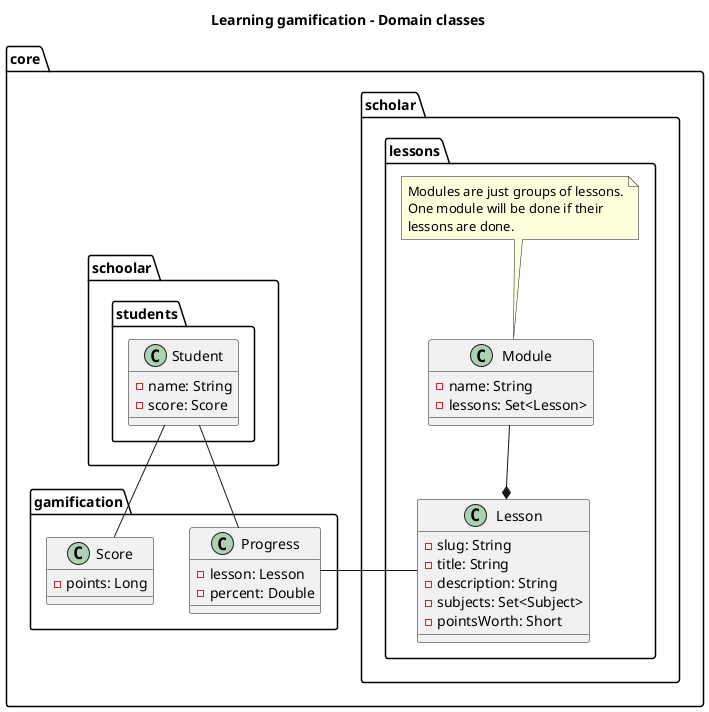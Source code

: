 @startuml domain

title "Learning gamification - Domain classes"

package core.scholar.lessons {
    class Lesson {
        - slug: String
        - title: String
        - description: String
        - subjects: Set<Subject>
        - pointsWorth: Short
    }
    class Module {
        - name: String
        - lessons: Set<Lesson>
    }
    note top
    Modules are just groups of lessons.
    One module will be done if their
    lessons are done.
    end note

    Module --* Lesson
}

package core.schoolar.students {
    class Student {
        - name: String
        - score: Score
    }
}

package core.gamification {
    class Score {
        - points: Long
    }
    class Progress {
        - lesson: Lesson
        - percent: Double
    }
}

Student -- Score
Student -- Progress
Lesson -left- Progress

@enduml
@startuml services
title "Learning gamification - Services"

class StudentsService {
    + create(StudentIn): Student
}
class LessonsService {
    + create(LessonIn): Lesson
    + start(Student, Lesson): Progress
    + updateProgress(Lesson, Progress): Progress
}
class ModulesService {
    + create(ModuleIn): Module
}

@enduml













